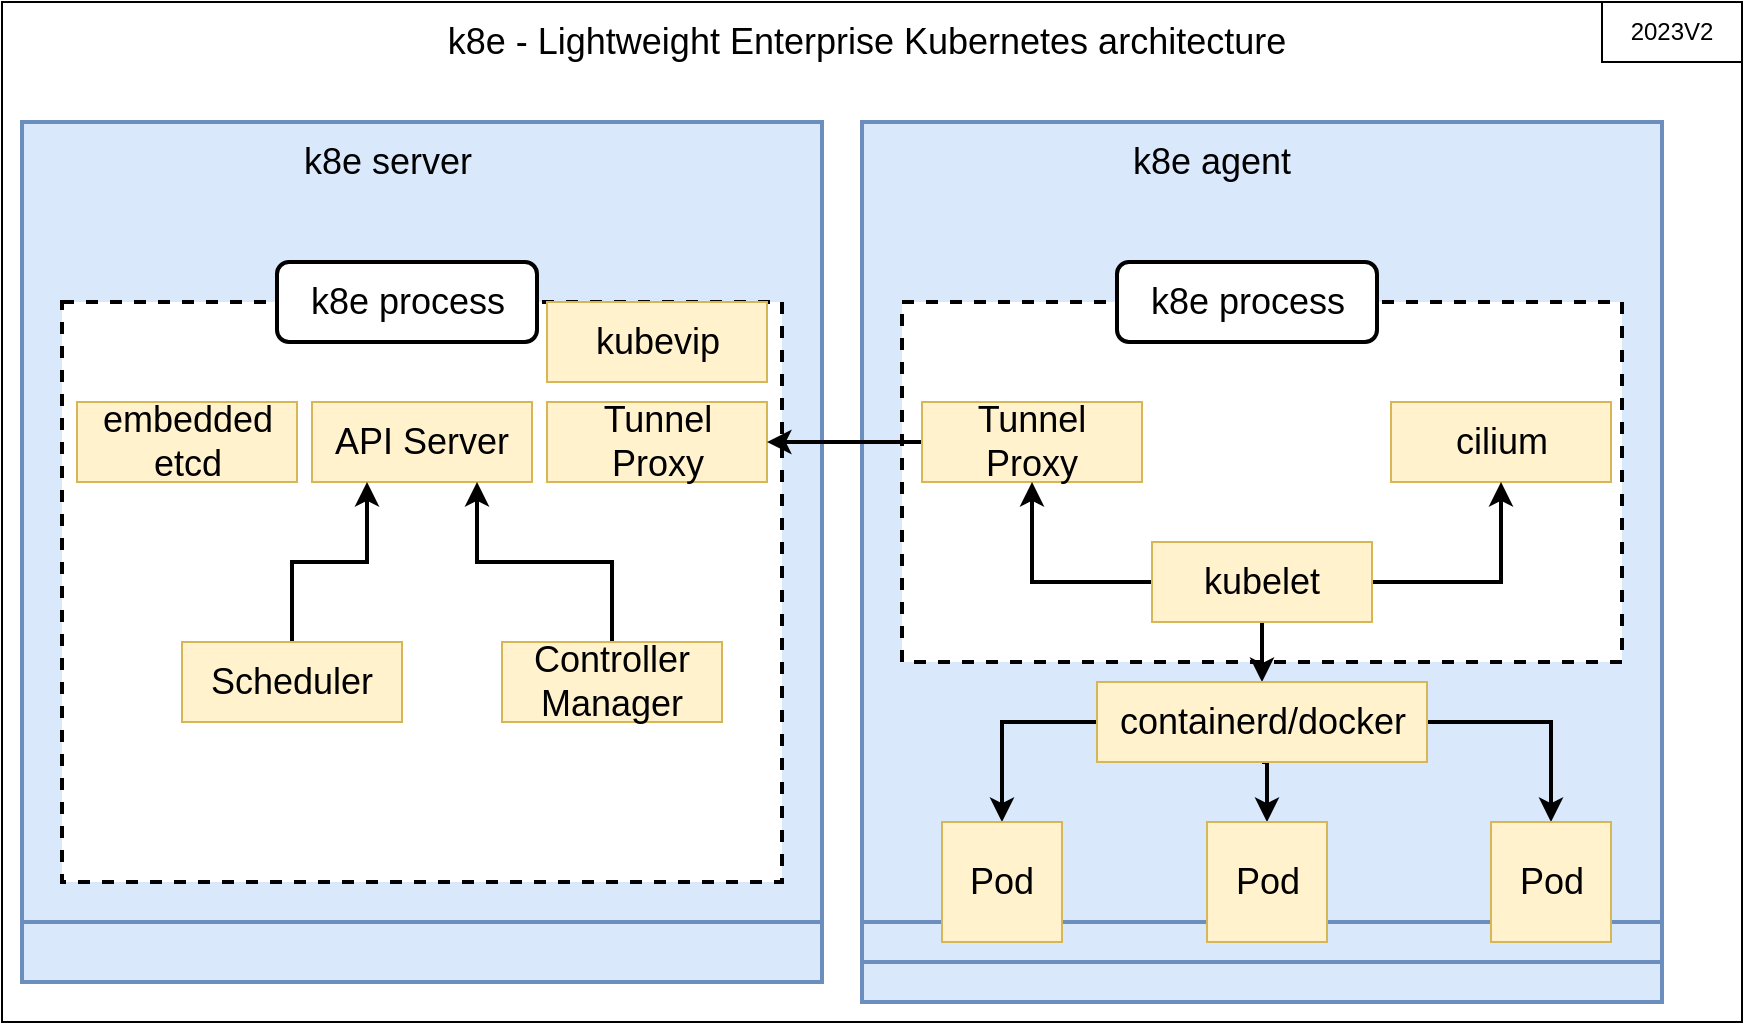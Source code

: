 <mxfile version="21.0.8" type="device"><diagram id="Qg6FlP2YgmhzgvmNX0VX" name="Page-1"><mxGraphModel dx="1034" dy="382" grid="1" gridSize="10" guides="1" tooltips="1" connect="1" arrows="1" fold="1" page="1" pageScale="1" pageWidth="827" pageHeight="1169" math="0" shadow="0"><root><mxCell id="0"/><mxCell id="1" parent="0"/><mxCell id="Mi57IiypYkOnQZklxVFy-32" value="" style="whiteSpace=wrap;html=1;strokeWidth=1;fillColor=#ffffff;" parent="1" vertex="1"><mxGeometry x="10" y="40" width="870" height="510" as="geometry"/></mxCell><mxCell id="Mi57IiypYkOnQZklxVFy-31" value="" style="whiteSpace=wrap;html=1;aspect=fixed;fillColor=#dae8fc;strokeColor=#6c8ebf;strokeWidth=2;" parent="1" vertex="1"><mxGeometry x="440" y="140" width="400" height="400" as="geometry"/></mxCell><mxCell id="Mi57IiypYkOnQZklxVFy-30" value="" style="whiteSpace=wrap;html=1;aspect=fixed;fillColor=#dae8fc;strokeColor=#6c8ebf;strokeWidth=2;" parent="1" vertex="1"><mxGeometry x="440" y="120" width="400" height="400" as="geometry"/></mxCell><mxCell id="Mi57IiypYkOnQZklxVFy-29" value="" style="whiteSpace=wrap;html=1;aspect=fixed;fillColor=#dae8fc;strokeColor=#6c8ebf;strokeWidth=2;" parent="1" vertex="1"><mxGeometry x="20" y="130" width="400" height="400" as="geometry"/></mxCell><mxCell id="Mi57IiypYkOnQZklxVFy-1" value="" style="whiteSpace=wrap;html=1;aspect=fixed;fillColor=#dae8fc;strokeColor=#6c8ebf;strokeWidth=2;" parent="1" vertex="1"><mxGeometry x="20" y="100" width="400" height="400" as="geometry"/></mxCell><mxCell id="Mi57IiypYkOnQZklxVFy-16" value="" style="whiteSpace=wrap;html=1;dashed=1;strokeWidth=2;fillColor=#ffffff;" parent="1" vertex="1"><mxGeometry x="40" y="190" width="360" height="290" as="geometry"/></mxCell><mxCell id="Mi57IiypYkOnQZklxVFy-2" value="" style="whiteSpace=wrap;html=1;aspect=fixed;fillColor=#dae8fc;strokeColor=#6c8ebf;strokeWidth=2;" parent="1" vertex="1"><mxGeometry x="440" y="100" width="400" height="400" as="geometry"/></mxCell><mxCell id="Mi57IiypYkOnQZklxVFy-5" value="&lt;font style=&quot;font-size: 18px&quot;&gt;embedded etcd&lt;/font&gt;" style="rounded=0;whiteSpace=wrap;html=1;fillColor=#fff2cc;strokeColor=#d6b656;" parent="1" vertex="1"><mxGeometry x="47.5" y="240" width="110" height="40" as="geometry"/></mxCell><mxCell id="Mi57IiypYkOnQZklxVFy-7" value="&lt;font style=&quot;font-size: 18px&quot;&gt;API Server&lt;/font&gt;" style="rounded=0;whiteSpace=wrap;html=1;fillColor=#fff2cc;strokeColor=#d6b656;" parent="1" vertex="1"><mxGeometry x="165" y="240" width="110" height="40" as="geometry"/></mxCell><mxCell id="Mi57IiypYkOnQZklxVFy-41" style="edgeStyle=orthogonalEdgeStyle;rounded=0;orthogonalLoop=1;jettySize=auto;html=1;exitX=0.5;exitY=0;exitDx=0;exitDy=0;strokeWidth=2;fontSize=18;entryX=0.25;entryY=1;entryDx=0;entryDy=0;" parent="1" source="Mi57IiypYkOnQZklxVFy-9" target="Mi57IiypYkOnQZklxVFy-7" edge="1"><mxGeometry relative="1" as="geometry"/></mxCell><mxCell id="Mi57IiypYkOnQZklxVFy-9" value="&lt;font style=&quot;font-size: 18px&quot;&gt;Scheduler&lt;/font&gt;" style="rounded=0;whiteSpace=wrap;html=1;fillColor=#fff2cc;strokeColor=#d6b656;" parent="1" vertex="1"><mxGeometry x="100" y="360" width="110" height="40" as="geometry"/></mxCell><mxCell id="Mi57IiypYkOnQZklxVFy-42" style="edgeStyle=orthogonalEdgeStyle;rounded=0;orthogonalLoop=1;jettySize=auto;html=1;exitX=0.5;exitY=0;exitDx=0;exitDy=0;strokeWidth=2;fontSize=18;entryX=0.75;entryY=1;entryDx=0;entryDy=0;" parent="1" source="Mi57IiypYkOnQZklxVFy-10" target="Mi57IiypYkOnQZklxVFy-7" edge="1"><mxGeometry relative="1" as="geometry"><mxPoint x="220" y="270" as="targetPoint"/></mxGeometry></mxCell><mxCell id="Mi57IiypYkOnQZklxVFy-10" value="&lt;font style=&quot;font-size: 18px&quot;&gt;Controller&lt;br&gt;Manager&lt;br&gt;&lt;/font&gt;" style="rounded=0;whiteSpace=wrap;html=1;fillColor=#fff2cc;strokeColor=#d6b656;" parent="1" vertex="1"><mxGeometry x="260" y="360" width="110" height="40" as="geometry"/></mxCell><mxCell id="Mi57IiypYkOnQZklxVFy-11" value="&lt;font style=&quot;font-size: 18px&quot;&gt;Tunnel&lt;br&gt;Proxy&lt;br&gt;&lt;/font&gt;" style="rounded=0;whiteSpace=wrap;html=1;fillColor=#fff2cc;strokeColor=#d6b656;" parent="1" vertex="1"><mxGeometry x="282.5" y="240" width="110" height="40" as="geometry"/></mxCell><mxCell id="Mi57IiypYkOnQZklxVFy-3" value="&lt;font style=&quot;font-size: 18px&quot;&gt;k8e process&lt;/font&gt;" style="rounded=1;whiteSpace=wrap;html=1;strokeWidth=2;" parent="1" vertex="1"><mxGeometry x="147.5" y="170" width="130" height="40" as="geometry"/></mxCell><mxCell id="Mi57IiypYkOnQZklxVFy-17" value="&lt;font style=&quot;font-size: 18px&quot;&gt;k8e server&lt;/font&gt;" style="text;html=1;strokeColor=none;fillColor=none;align=center;verticalAlign=middle;whiteSpace=wrap;rounded=0;dashed=1;" parent="1" vertex="1"><mxGeometry x="157.5" y="110" width="90" height="20" as="geometry"/></mxCell><mxCell id="Mi57IiypYkOnQZklxVFy-18" value="&lt;font style=&quot;font-size: 18px&quot;&gt;k8e agent&lt;br&gt;&lt;/font&gt;" style="text;html=1;strokeColor=none;fillColor=none;align=center;verticalAlign=middle;whiteSpace=wrap;rounded=0;dashed=1;" parent="1" vertex="1"><mxGeometry x="570" y="110" width="90" height="20" as="geometry"/></mxCell><mxCell id="Mi57IiypYkOnQZklxVFy-19" value="" style="whiteSpace=wrap;html=1;dashed=1;strokeWidth=2;fillColor=#ffffff;" parent="1" vertex="1"><mxGeometry x="460" y="190" width="360" height="180" as="geometry"/></mxCell><mxCell id="Mi57IiypYkOnQZklxVFy-20" value="&lt;font style=&quot;font-size: 18px&quot;&gt;k8e process&lt;/font&gt;" style="rounded=1;whiteSpace=wrap;html=1;strokeWidth=2;" parent="1" vertex="1"><mxGeometry x="567.5" y="170" width="130" height="40" as="geometry"/></mxCell><mxCell id="Mi57IiypYkOnQZklxVFy-38" style="edgeStyle=orthogonalEdgeStyle;rounded=0;orthogonalLoop=1;jettySize=auto;html=1;exitX=0;exitY=0.5;exitDx=0;exitDy=0;strokeWidth=2;fontSize=18;" parent="1" source="Mi57IiypYkOnQZklxVFy-21" target="Mi57IiypYkOnQZklxVFy-11" edge="1"><mxGeometry relative="1" as="geometry"/></mxCell><mxCell id="Mi57IiypYkOnQZklxVFy-21" value="&lt;font style=&quot;font-size: 18px&quot;&gt;Tunnel&lt;br&gt;Proxy&lt;br&gt;&lt;/font&gt;" style="rounded=0;whiteSpace=wrap;html=1;fillColor=#fff2cc;strokeColor=#d6b656;" parent="1" vertex="1"><mxGeometry x="470" y="240" width="110" height="40" as="geometry"/></mxCell><mxCell id="Mi57IiypYkOnQZklxVFy-23" value="&lt;font style=&quot;font-size: 18px&quot;&gt;cilium&lt;br&gt;&lt;/font&gt;" style="rounded=0;whiteSpace=wrap;html=1;fillColor=#fff2cc;strokeColor=#d6b656;" parent="1" vertex="1"><mxGeometry x="704.5" y="240" width="110" height="40" as="geometry"/></mxCell><mxCell id="Mi57IiypYkOnQZklxVFy-37" style="edgeStyle=orthogonalEdgeStyle;rounded=0;orthogonalLoop=1;jettySize=auto;html=1;exitX=0.5;exitY=1;exitDx=0;exitDy=0;strokeWidth=2;fontSize=18;" parent="1" source="Mi57IiypYkOnQZklxVFy-24" target="Mi57IiypYkOnQZklxVFy-25" edge="1"><mxGeometry relative="1" as="geometry"/></mxCell><mxCell id="Mi57IiypYkOnQZklxVFy-39" style="edgeStyle=orthogonalEdgeStyle;rounded=0;orthogonalLoop=1;jettySize=auto;html=1;exitX=0;exitY=0.5;exitDx=0;exitDy=0;strokeWidth=2;fontSize=18;" parent="1" source="Mi57IiypYkOnQZklxVFy-24" target="Mi57IiypYkOnQZklxVFy-21" edge="1"><mxGeometry relative="1" as="geometry"/></mxCell><mxCell id="Mi57IiypYkOnQZklxVFy-40" style="edgeStyle=orthogonalEdgeStyle;rounded=0;orthogonalLoop=1;jettySize=auto;html=1;exitX=1;exitY=0.5;exitDx=0;exitDy=0;entryX=0.5;entryY=1;entryDx=0;entryDy=0;strokeWidth=2;fontSize=18;" parent="1" source="Mi57IiypYkOnQZklxVFy-24" target="Mi57IiypYkOnQZklxVFy-23" edge="1"><mxGeometry relative="1" as="geometry"/></mxCell><mxCell id="Mi57IiypYkOnQZklxVFy-24" value="&lt;font style=&quot;font-size: 18px&quot;&gt;kubelet&lt;/font&gt;" style="rounded=0;whiteSpace=wrap;html=1;fillColor=#fff2cc;strokeColor=#d6b656;" parent="1" vertex="1"><mxGeometry x="585" y="310" width="110" height="40" as="geometry"/></mxCell><mxCell id="Mi57IiypYkOnQZklxVFy-34" style="edgeStyle=orthogonalEdgeStyle;rounded=0;orthogonalLoop=1;jettySize=auto;html=1;exitX=0;exitY=0.5;exitDx=0;exitDy=0;entryX=0.5;entryY=0;entryDx=0;entryDy=0;fontSize=18;strokeWidth=2;" parent="1" source="Mi57IiypYkOnQZklxVFy-25" target="Mi57IiypYkOnQZklxVFy-26" edge="1"><mxGeometry relative="1" as="geometry"/></mxCell><mxCell id="Mi57IiypYkOnQZklxVFy-35" style="edgeStyle=orthogonalEdgeStyle;rounded=0;orthogonalLoop=1;jettySize=auto;html=1;exitX=0.5;exitY=1;exitDx=0;exitDy=0;entryX=0.5;entryY=0;entryDx=0;entryDy=0;fontSize=18;strokeWidth=2;" parent="1" source="Mi57IiypYkOnQZklxVFy-25" target="Mi57IiypYkOnQZklxVFy-27" edge="1"><mxGeometry relative="1" as="geometry"/></mxCell><mxCell id="Mi57IiypYkOnQZklxVFy-36" style="edgeStyle=orthogonalEdgeStyle;rounded=0;orthogonalLoop=1;jettySize=auto;html=1;exitX=1;exitY=0.5;exitDx=0;exitDy=0;entryX=0.5;entryY=0;entryDx=0;entryDy=0;fontSize=18;strokeWidth=2;" parent="1" source="Mi57IiypYkOnQZklxVFy-25" target="Mi57IiypYkOnQZklxVFy-28" edge="1"><mxGeometry relative="1" as="geometry"/></mxCell><mxCell id="Mi57IiypYkOnQZklxVFy-25" value="&lt;font style=&quot;font-size: 18px&quot;&gt;containerd/docker&lt;/font&gt;" style="rounded=0;whiteSpace=wrap;html=1;fillColor=#fff2cc;strokeColor=#d6b656;" parent="1" vertex="1"><mxGeometry x="557.5" y="380" width="165" height="40" as="geometry"/></mxCell><mxCell id="Mi57IiypYkOnQZklxVFy-26" value="&lt;font style=&quot;font-size: 18px&quot;&gt;Pod&lt;/font&gt;" style="whiteSpace=wrap;html=1;aspect=fixed;strokeWidth=1;fillColor=#fff2cc;strokeColor=#d6b656;" parent="1" vertex="1"><mxGeometry x="480" y="450" width="60" height="60" as="geometry"/></mxCell><mxCell id="Mi57IiypYkOnQZklxVFy-27" value="&lt;font style=&quot;font-size: 18px&quot;&gt;Pod&lt;/font&gt;" style="whiteSpace=wrap;html=1;aspect=fixed;strokeWidth=1;fillColor=#fff2cc;strokeColor=#d6b656;" parent="1" vertex="1"><mxGeometry x="612.5" y="450" width="60" height="60" as="geometry"/></mxCell><mxCell id="Mi57IiypYkOnQZklxVFy-28" value="&lt;font style=&quot;font-size: 18px&quot;&gt;Pod&lt;/font&gt;" style="whiteSpace=wrap;html=1;aspect=fixed;strokeWidth=1;fillColor=#fff2cc;strokeColor=#d6b656;" parent="1" vertex="1"><mxGeometry x="754.5" y="450" width="60" height="60" as="geometry"/></mxCell><mxCell id="Mi57IiypYkOnQZklxVFy-33" value="k8e -&amp;nbsp;Lightweight Enterprise Kubernetes&amp;nbsp;architecture&amp;nbsp;" style="text;html=1;strokeColor=none;fillColor=none;align=center;verticalAlign=middle;whiteSpace=wrap;rounded=0;fontSize=18;" parent="1" vertex="1"><mxGeometry x="161.25" y="50" width="567.5" height="20" as="geometry"/></mxCell><mxCell id="RUCjNW5dWeUju1URkYgC-1" value="&lt;font style=&quot;font-size: 18px&quot;&gt;kubevip&lt;br&gt;&lt;/font&gt;" style="rounded=0;whiteSpace=wrap;html=1;fillColor=#fff2cc;strokeColor=#d6b656;" vertex="1" parent="1"><mxGeometry x="282.5" y="190" width="110" height="40" as="geometry"/></mxCell><mxCell id="RUCjNW5dWeUju1URkYgC-2" value="2023V2" style="rounded=0;whiteSpace=wrap;html=1;" vertex="1" parent="1"><mxGeometry x="810" y="40" width="70" height="30" as="geometry"/></mxCell></root></mxGraphModel></diagram></mxfile>
